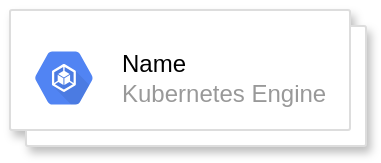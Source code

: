 <mxfile version="11.0.4" type="github"><diagram id="-0EA1CYnyNFVkXNzVQQ3" name="Page-1"><mxGraphModel dx="1550" dy="870" grid="1" gridSize="10" guides="1" tooltips="1" connect="1" arrows="1" fold="1" page="1" pageScale="1" pageWidth="850" pageHeight="1100" math="0" shadow="0"><root><mxCell id="0"/><mxCell id="1" parent="0"/><mxCell id="tIL6KvDdN-9KQGm8bP5l-1" value="" style="shape=mxgraph.gcp2.doubleRect;strokeColor=#dddddd;fillColor=#ffffff;shadow=1;strokeWidth=1;" vertex="1" parent="1"><mxGeometry x="260" y="720" width="178" height="68" as="geometry"/></mxCell><mxCell id="tIL6KvDdN-9KQGm8bP5l-2" value="&lt;font color=&quot;#000000&quot;&gt;Name&lt;/font&gt;&lt;br&gt;Kubernetes Engine" style="dashed=0;connectable=0;html=1;fillColor=#5184F3;strokeColor=none;shape=mxgraph.gcp2.hexIcon;prIcon=container_engine;part=1;labelPosition=right;verticalLabelPosition=middle;align=left;verticalAlign=middle;spacingLeft=5;fontColor=#999999;fontSize=12;" vertex="1" parent="tIL6KvDdN-9KQGm8bP5l-1"><mxGeometry y="0.5" width="44" height="39" relative="1" as="geometry"><mxPoint x="5" y="-19.5" as="offset"/></mxGeometry></mxCell></root></mxGraphModel></diagram></mxfile>